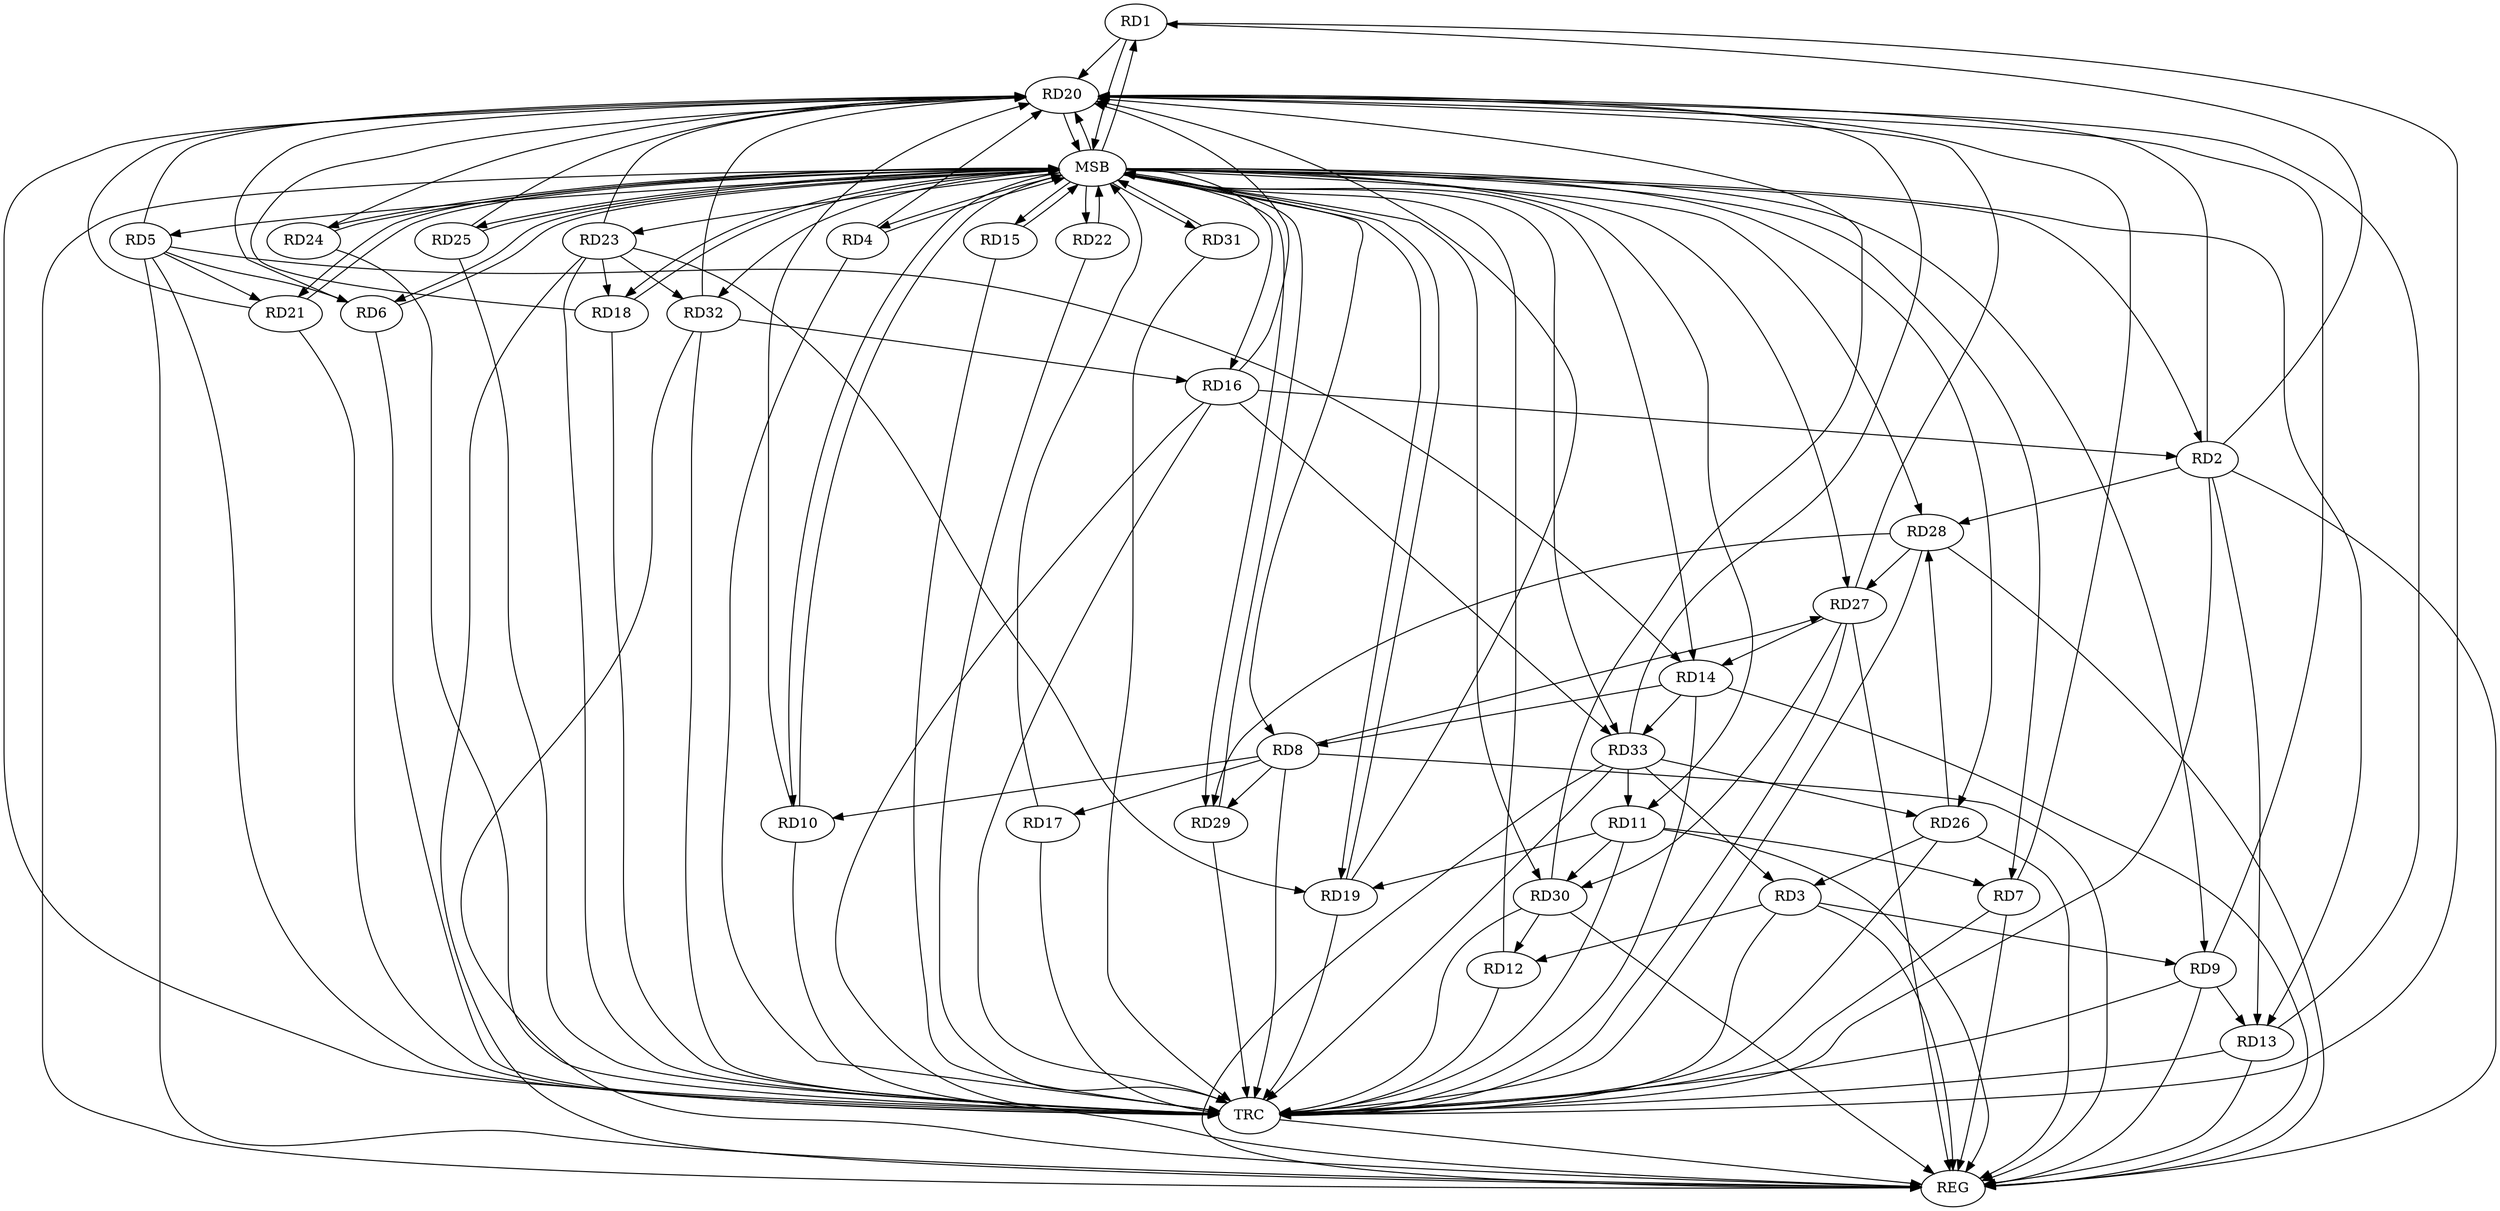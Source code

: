 strict digraph G {
  RD1 [ label="RD1" ];
  RD2 [ label="RD2" ];
  RD3 [ label="RD3" ];
  RD4 [ label="RD4" ];
  RD5 [ label="RD5" ];
  RD6 [ label="RD6" ];
  RD7 [ label="RD7" ];
  RD8 [ label="RD8" ];
  RD9 [ label="RD9" ];
  RD10 [ label="RD10" ];
  RD11 [ label="RD11" ];
  RD12 [ label="RD12" ];
  RD13 [ label="RD13" ];
  RD14 [ label="RD14" ];
  RD15 [ label="RD15" ];
  RD16 [ label="RD16" ];
  RD17 [ label="RD17" ];
  RD18 [ label="RD18" ];
  RD19 [ label="RD19" ];
  RD20 [ label="RD20" ];
  RD21 [ label="RD21" ];
  RD22 [ label="RD22" ];
  RD23 [ label="RD23" ];
  RD24 [ label="RD24" ];
  RD25 [ label="RD25" ];
  RD26 [ label="RD26" ];
  RD27 [ label="RD27" ];
  RD28 [ label="RD28" ];
  RD29 [ label="RD29" ];
  RD30 [ label="RD30" ];
  RD31 [ label="RD31" ];
  RD32 [ label="RD32" ];
  RD33 [ label="RD33" ];
  REG [ label="REG" ];
  MSB [ label="MSB" ];
  TRC [ label="TRC" ];
  RD2 -> RD1;
  RD2 -> RD13;
  RD16 -> RD2;
  RD2 -> RD20;
  RD2 -> RD28;
  RD3 -> RD9;
  RD3 -> RD12;
  RD26 -> RD3;
  RD33 -> RD3;
  RD5 -> RD6;
  RD5 -> RD14;
  RD5 -> RD21;
  RD11 -> RD7;
  RD8 -> RD10;
  RD14 -> RD8;
  RD8 -> RD17;
  RD8 -> RD27;
  RD8 -> RD29;
  RD9 -> RD13;
  RD9 -> RD20;
  RD11 -> RD19;
  RD11 -> RD30;
  RD33 -> RD11;
  RD30 -> RD12;
  RD27 -> RD14;
  RD14 -> RD33;
  RD16 -> RD20;
  RD32 -> RD16;
  RD16 -> RD33;
  RD23 -> RD18;
  RD23 -> RD19;
  RD30 -> RD20;
  RD33 -> RD20;
  RD23 -> RD32;
  RD26 -> RD28;
  RD33 -> RD26;
  RD28 -> RD27;
  RD27 -> RD30;
  RD28 -> RD29;
  RD2 -> REG;
  RD3 -> REG;
  RD5 -> REG;
  RD7 -> REG;
  RD8 -> REG;
  RD9 -> REG;
  RD11 -> REG;
  RD13 -> REG;
  RD14 -> REG;
  RD16 -> REG;
  RD23 -> REG;
  RD26 -> REG;
  RD27 -> REG;
  RD28 -> REG;
  RD30 -> REG;
  RD32 -> REG;
  RD33 -> REG;
  RD1 -> MSB;
  MSB -> RD8;
  MSB -> RD23;
  MSB -> REG;
  RD4 -> MSB;
  MSB -> RD6;
  MSB -> RD9;
  MSB -> RD29;
  RD6 -> MSB;
  MSB -> RD14;
  MSB -> RD19;
  MSB -> RD20;
  MSB -> RD24;
  RD10 -> MSB;
  MSB -> RD7;
  MSB -> RD11;
  MSB -> RD22;
  RD12 -> MSB;
  MSB -> RD1;
  MSB -> RD21;
  RD15 -> MSB;
  MSB -> RD16;
  MSB -> RD26;
  MSB -> RD31;
  RD17 -> MSB;
  MSB -> RD32;
  RD18 -> MSB;
  MSB -> RD33;
  RD19 -> MSB;
  MSB -> RD2;
  MSB -> RD15;
  MSB -> RD25;
  MSB -> RD27;
  RD20 -> MSB;
  MSB -> RD5;
  MSB -> RD10;
  MSB -> RD13;
  RD21 -> MSB;
  RD22 -> MSB;
  MSB -> RD30;
  RD24 -> MSB;
  MSB -> RD18;
  RD25 -> MSB;
  RD29 -> MSB;
  RD31 -> MSB;
  MSB -> RD4;
  MSB -> RD28;
  RD1 -> TRC;
  RD2 -> TRC;
  RD3 -> TRC;
  RD4 -> TRC;
  RD5 -> TRC;
  RD6 -> TRC;
  RD7 -> TRC;
  RD8 -> TRC;
  RD9 -> TRC;
  RD10 -> TRC;
  RD11 -> TRC;
  RD12 -> TRC;
  RD13 -> TRC;
  RD14 -> TRC;
  RD15 -> TRC;
  RD16 -> TRC;
  RD17 -> TRC;
  RD18 -> TRC;
  RD19 -> TRC;
  RD20 -> TRC;
  RD21 -> TRC;
  RD22 -> TRC;
  RD23 -> TRC;
  RD24 -> TRC;
  RD25 -> TRC;
  RD26 -> TRC;
  RD27 -> TRC;
  RD28 -> TRC;
  RD29 -> TRC;
  RD30 -> TRC;
  RD31 -> TRC;
  RD32 -> TRC;
  RD33 -> TRC;
  TRC -> REG;
  RD6 -> RD20;
  RD19 -> RD20;
  RD1 -> RD20;
  RD4 -> RD20;
  RD18 -> RD20;
  RD24 -> RD20;
  RD27 -> RD20;
  RD7 -> RD20;
  RD25 -> RD20;
  RD13 -> RD20;
  RD21 -> RD20;
  RD10 -> RD20;
  RD23 -> RD20;
  RD32 -> RD20;
  RD5 -> RD20;
}
